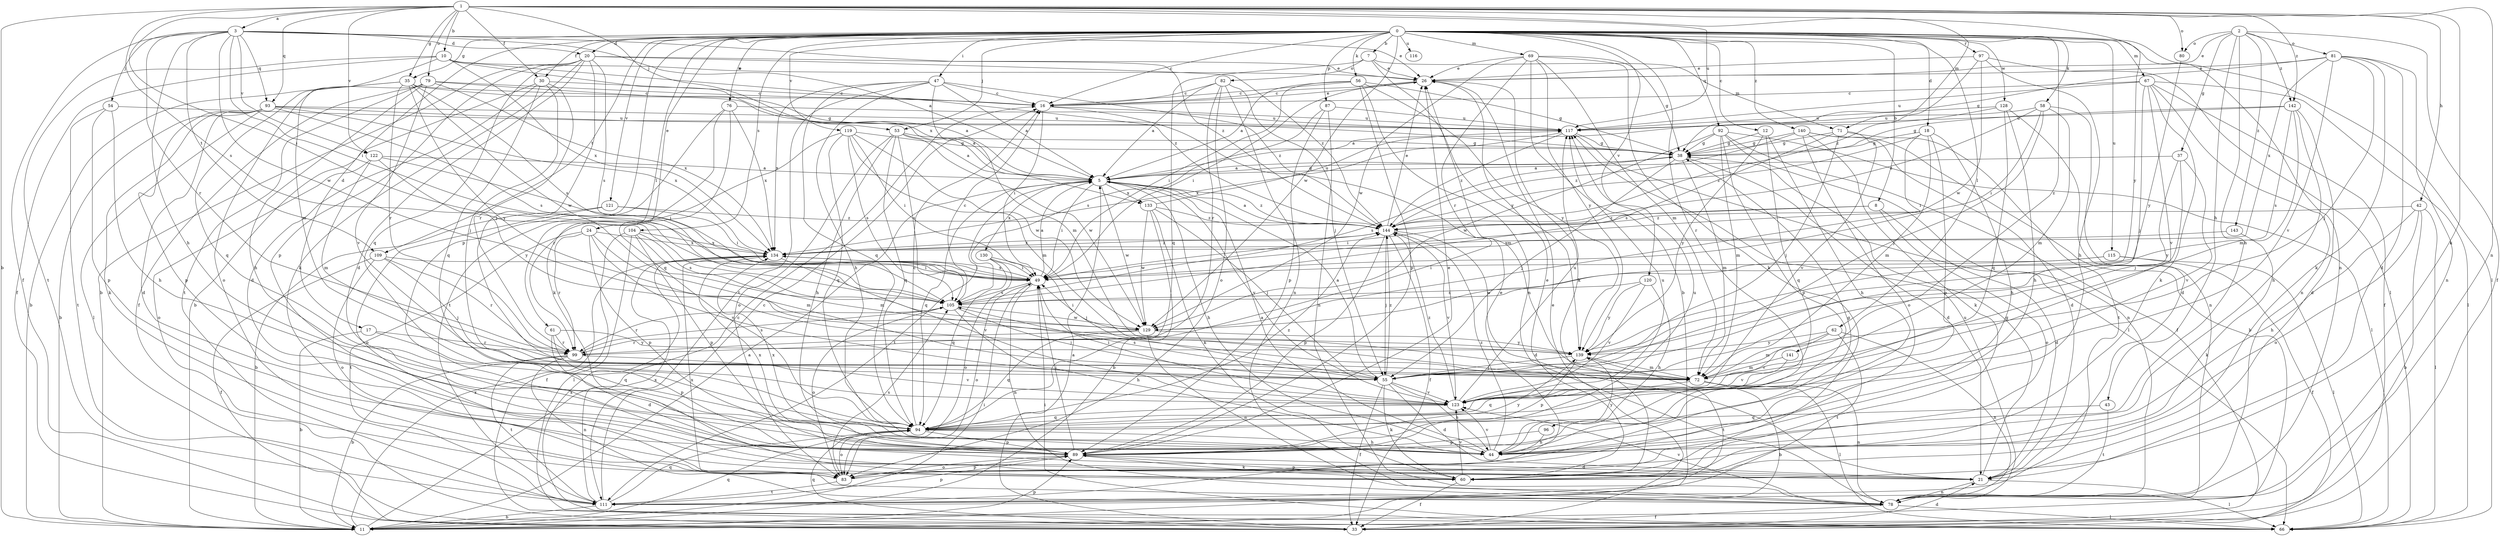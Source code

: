 strict digraph  {
0;
1;
2;
3;
5;
7;
8;
10;
11;
12;
16;
17;
18;
20;
21;
24;
26;
30;
33;
35;
37;
38;
42;
43;
44;
47;
49;
53;
54;
55;
56;
58;
60;
61;
62;
66;
67;
69;
71;
72;
76;
78;
79;
80;
81;
82;
83;
87;
89;
92;
93;
94;
96;
97;
99;
104;
105;
109;
111;
115;
116;
117;
119;
120;
121;
122;
123;
128;
129;
130;
133;
134;
139;
140;
141;
142;
143;
144;
0 -> 7  [label=b];
0 -> 8  [label=b];
0 -> 12  [label=c];
0 -> 16  [label=c];
0 -> 17  [label=d];
0 -> 18  [label=d];
0 -> 20  [label=d];
0 -> 24  [label=e];
0 -> 30  [label=f];
0 -> 35  [label=g];
0 -> 47  [label=i];
0 -> 53  [label=j];
0 -> 56  [label=k];
0 -> 58  [label=k];
0 -> 61  [label=l];
0 -> 62  [label=l];
0 -> 66  [label=l];
0 -> 67  [label=m];
0 -> 69  [label=m];
0 -> 76  [label=n];
0 -> 78  [label=n];
0 -> 87  [label=p];
0 -> 89  [label=p];
0 -> 92  [label=q];
0 -> 96  [label=r];
0 -> 97  [label=r];
0 -> 104  [label=s];
0 -> 109  [label=t];
0 -> 115  [label=u];
0 -> 116  [label=u];
0 -> 119  [label=v];
0 -> 120  [label=v];
0 -> 121  [label=v];
0 -> 128  [label=w];
0 -> 129  [label=w];
0 -> 140  [label=z];
0 -> 141  [label=z];
1 -> 3  [label=a];
1 -> 10  [label=b];
1 -> 11  [label=b];
1 -> 30  [label=f];
1 -> 35  [label=g];
1 -> 42  [label=h];
1 -> 49  [label=i];
1 -> 53  [label=j];
1 -> 60  [label=k];
1 -> 71  [label=m];
1 -> 78  [label=n];
1 -> 79  [label=o];
1 -> 80  [label=o];
1 -> 93  [label=q];
1 -> 105  [label=s];
1 -> 117  [label=u];
1 -> 122  [label=v];
1 -> 139  [label=y];
1 -> 142  [label=z];
2 -> 26  [label=e];
2 -> 33  [label=f];
2 -> 37  [label=g];
2 -> 43  [label=h];
2 -> 44  [label=h];
2 -> 80  [label=o];
2 -> 81  [label=o];
2 -> 142  [label=z];
2 -> 143  [label=z];
3 -> 5  [label=a];
3 -> 20  [label=d];
3 -> 26  [label=e];
3 -> 33  [label=f];
3 -> 44  [label=h];
3 -> 49  [label=i];
3 -> 54  [label=j];
3 -> 93  [label=q];
3 -> 99  [label=r];
3 -> 109  [label=t];
3 -> 122  [label=v];
3 -> 129  [label=w];
3 -> 144  [label=z];
5 -> 38  [label=g];
5 -> 44  [label=h];
5 -> 49  [label=i];
5 -> 94  [label=q];
5 -> 111  [label=t];
5 -> 123  [label=v];
5 -> 129  [label=w];
5 -> 130  [label=x];
5 -> 133  [label=x];
5 -> 144  [label=z];
7 -> 26  [label=e];
7 -> 71  [label=m];
7 -> 82  [label=o];
7 -> 94  [label=q];
7 -> 139  [label=y];
8 -> 21  [label=d];
8 -> 49  [label=i];
8 -> 83  [label=o];
8 -> 144  [label=z];
10 -> 26  [label=e];
10 -> 33  [label=f];
10 -> 72  [label=m];
10 -> 111  [label=t];
10 -> 133  [label=x];
10 -> 134  [label=x];
10 -> 144  [label=z];
11 -> 5  [label=a];
11 -> 16  [label=c];
11 -> 49  [label=i];
11 -> 89  [label=p];
11 -> 94  [label=q];
11 -> 134  [label=x];
12 -> 38  [label=g];
12 -> 44  [label=h];
12 -> 94  [label=q];
12 -> 139  [label=y];
16 -> 26  [label=e];
16 -> 49  [label=i];
16 -> 72  [label=m];
16 -> 117  [label=u];
17 -> 11  [label=b];
17 -> 94  [label=q];
17 -> 99  [label=r];
18 -> 38  [label=g];
18 -> 44  [label=h];
18 -> 49  [label=i];
18 -> 72  [label=m];
18 -> 89  [label=p];
18 -> 144  [label=z];
20 -> 11  [label=b];
20 -> 21  [label=d];
20 -> 26  [label=e];
20 -> 55  [label=j];
20 -> 60  [label=k];
20 -> 89  [label=p];
20 -> 94  [label=q];
20 -> 105  [label=s];
20 -> 144  [label=z];
21 -> 38  [label=g];
21 -> 66  [label=l];
21 -> 78  [label=n];
24 -> 72  [label=m];
24 -> 89  [label=p];
24 -> 99  [label=r];
24 -> 111  [label=t];
24 -> 123  [label=v];
24 -> 134  [label=x];
26 -> 16  [label=c];
26 -> 49  [label=i];
26 -> 60  [label=k];
30 -> 11  [label=b];
30 -> 16  [label=c];
30 -> 21  [label=d];
30 -> 55  [label=j];
30 -> 94  [label=q];
30 -> 99  [label=r];
33 -> 5  [label=a];
33 -> 21  [label=d];
33 -> 26  [label=e];
33 -> 94  [label=q];
35 -> 5  [label=a];
35 -> 11  [label=b];
35 -> 16  [label=c];
35 -> 94  [label=q];
35 -> 99  [label=r];
35 -> 105  [label=s];
35 -> 129  [label=w];
35 -> 139  [label=y];
37 -> 5  [label=a];
37 -> 55  [label=j];
37 -> 123  [label=v];
37 -> 139  [label=y];
38 -> 5  [label=a];
38 -> 21  [label=d];
38 -> 55  [label=j];
38 -> 72  [label=m];
38 -> 105  [label=s];
42 -> 11  [label=b];
42 -> 44  [label=h];
42 -> 66  [label=l];
42 -> 83  [label=o];
42 -> 144  [label=z];
43 -> 94  [label=q];
43 -> 111  [label=t];
44 -> 5  [label=a];
44 -> 123  [label=v];
44 -> 134  [label=x];
44 -> 139  [label=y];
44 -> 144  [label=z];
47 -> 5  [label=a];
47 -> 16  [label=c];
47 -> 44  [label=h];
47 -> 72  [label=m];
47 -> 94  [label=q];
47 -> 111  [label=t];
47 -> 134  [label=x];
47 -> 144  [label=z];
49 -> 5  [label=a];
49 -> 78  [label=n];
49 -> 83  [label=o];
49 -> 105  [label=s];
49 -> 134  [label=x];
53 -> 5  [label=a];
53 -> 38  [label=g];
53 -> 44  [label=h];
53 -> 83  [label=o];
53 -> 94  [label=q];
53 -> 105  [label=s];
53 -> 129  [label=w];
54 -> 44  [label=h];
54 -> 89  [label=p];
54 -> 111  [label=t];
54 -> 117  [label=u];
55 -> 5  [label=a];
55 -> 21  [label=d];
55 -> 33  [label=f];
55 -> 44  [label=h];
55 -> 60  [label=k];
55 -> 105  [label=s];
55 -> 123  [label=v];
55 -> 144  [label=z];
56 -> 5  [label=a];
56 -> 16  [label=c];
56 -> 38  [label=g];
56 -> 49  [label=i];
56 -> 78  [label=n];
56 -> 89  [label=p];
56 -> 139  [label=y];
58 -> 49  [label=i];
58 -> 55  [label=j];
58 -> 72  [label=m];
58 -> 78  [label=n];
58 -> 117  [label=u];
58 -> 144  [label=z];
60 -> 26  [label=e];
60 -> 33  [label=f];
60 -> 89  [label=p];
60 -> 123  [label=v];
61 -> 21  [label=d];
61 -> 89  [label=p];
61 -> 99  [label=r];
61 -> 139  [label=y];
62 -> 72  [label=m];
62 -> 78  [label=n];
62 -> 111  [label=t];
62 -> 123  [label=v];
62 -> 139  [label=y];
66 -> 49  [label=i];
66 -> 134  [label=x];
67 -> 16  [label=c];
67 -> 33  [label=f];
67 -> 55  [label=j];
67 -> 60  [label=k];
67 -> 66  [label=l];
67 -> 78  [label=n];
67 -> 117  [label=u];
67 -> 123  [label=v];
69 -> 11  [label=b];
69 -> 26  [label=e];
69 -> 38  [label=g];
69 -> 60  [label=k];
69 -> 72  [label=m];
69 -> 99  [label=r];
69 -> 129  [label=w];
69 -> 139  [label=y];
71 -> 38  [label=g];
71 -> 55  [label=j];
71 -> 105  [label=s];
71 -> 111  [label=t];
71 -> 123  [label=v];
72 -> 11  [label=b];
72 -> 66  [label=l];
72 -> 78  [label=n];
72 -> 94  [label=q];
76 -> 60  [label=k];
76 -> 94  [label=q];
76 -> 111  [label=t];
76 -> 117  [label=u];
76 -> 134  [label=x];
78 -> 33  [label=f];
78 -> 66  [label=l];
78 -> 117  [label=u];
78 -> 123  [label=v];
78 -> 134  [label=x];
79 -> 16  [label=c];
79 -> 33  [label=f];
79 -> 38  [label=g];
79 -> 44  [label=h];
79 -> 83  [label=o];
79 -> 111  [label=t];
79 -> 123  [label=v];
79 -> 134  [label=x];
80 -> 139  [label=y];
81 -> 21  [label=d];
81 -> 26  [label=e];
81 -> 38  [label=g];
81 -> 55  [label=j];
81 -> 60  [label=k];
81 -> 78  [label=n];
81 -> 123  [label=v];
81 -> 134  [label=x];
82 -> 5  [label=a];
82 -> 16  [label=c];
82 -> 55  [label=j];
82 -> 78  [label=n];
82 -> 83  [label=o];
82 -> 99  [label=r];
83 -> 38  [label=g];
83 -> 89  [label=p];
83 -> 105  [label=s];
83 -> 111  [label=t];
87 -> 78  [label=n];
87 -> 89  [label=p];
87 -> 105  [label=s];
87 -> 117  [label=u];
89 -> 21  [label=d];
89 -> 26  [label=e];
89 -> 49  [label=i];
89 -> 60  [label=k];
89 -> 83  [label=o];
89 -> 117  [label=u];
89 -> 134  [label=x];
89 -> 139  [label=y];
92 -> 33  [label=f];
92 -> 38  [label=g];
92 -> 66  [label=l];
92 -> 72  [label=m];
92 -> 78  [label=n];
92 -> 89  [label=p];
92 -> 129  [label=w];
93 -> 5  [label=a];
93 -> 11  [label=b];
93 -> 21  [label=d];
93 -> 60  [label=k];
93 -> 66  [label=l];
93 -> 89  [label=p];
93 -> 105  [label=s];
93 -> 117  [label=u];
93 -> 134  [label=x];
94 -> 16  [label=c];
94 -> 44  [label=h];
94 -> 83  [label=o];
94 -> 89  [label=p];
94 -> 117  [label=u];
94 -> 144  [label=z];
96 -> 44  [label=h];
96 -> 89  [label=p];
97 -> 26  [label=e];
97 -> 44  [label=h];
97 -> 66  [label=l];
97 -> 129  [label=w];
97 -> 144  [label=z];
99 -> 11  [label=b];
99 -> 78  [label=n];
99 -> 105  [label=s];
99 -> 111  [label=t];
99 -> 123  [label=v];
104 -> 33  [label=f];
104 -> 66  [label=l];
104 -> 72  [label=m];
104 -> 89  [label=p];
104 -> 105  [label=s];
104 -> 134  [label=x];
105 -> 16  [label=c];
105 -> 44  [label=h];
105 -> 55  [label=j];
105 -> 83  [label=o];
105 -> 99  [label=r];
105 -> 129  [label=w];
109 -> 33  [label=f];
109 -> 49  [label=i];
109 -> 55  [label=j];
109 -> 83  [label=o];
109 -> 99  [label=r];
111 -> 11  [label=b];
111 -> 16  [label=c];
111 -> 26  [label=e];
111 -> 89  [label=p];
111 -> 94  [label=q];
111 -> 134  [label=x];
115 -> 33  [label=f];
115 -> 49  [label=i];
115 -> 66  [label=l];
115 -> 129  [label=w];
117 -> 38  [label=g];
117 -> 66  [label=l];
117 -> 134  [label=x];
117 -> 144  [label=z];
119 -> 38  [label=g];
119 -> 49  [label=i];
119 -> 72  [label=m];
119 -> 94  [label=q];
119 -> 99  [label=r];
119 -> 105  [label=s];
119 -> 129  [label=w];
120 -> 44  [label=h];
120 -> 105  [label=s];
120 -> 123  [label=v];
120 -> 139  [label=y];
121 -> 11  [label=b];
121 -> 49  [label=i];
121 -> 83  [label=o];
121 -> 144  [label=z];
122 -> 5  [label=a];
122 -> 49  [label=i];
122 -> 72  [label=m];
122 -> 83  [label=o];
122 -> 139  [label=y];
123 -> 49  [label=i];
123 -> 94  [label=q];
123 -> 117  [label=u];
123 -> 144  [label=z];
128 -> 5  [label=a];
128 -> 21  [label=d];
128 -> 44  [label=h];
128 -> 94  [label=q];
128 -> 117  [label=u];
129 -> 49  [label=i];
129 -> 78  [label=n];
129 -> 94  [label=q];
129 -> 99  [label=r];
129 -> 139  [label=y];
130 -> 49  [label=i];
130 -> 55  [label=j];
130 -> 83  [label=o];
130 -> 94  [label=q];
133 -> 11  [label=b];
133 -> 55  [label=j];
133 -> 60  [label=k];
133 -> 117  [label=u];
133 -> 129  [label=w];
133 -> 144  [label=z];
134 -> 49  [label=i];
134 -> 123  [label=v];
134 -> 144  [label=z];
139 -> 55  [label=j];
139 -> 72  [label=m];
139 -> 89  [label=p];
139 -> 111  [label=t];
140 -> 11  [label=b];
140 -> 21  [label=d];
140 -> 38  [label=g];
140 -> 60  [label=k];
140 -> 83  [label=o];
140 -> 144  [label=z];
141 -> 72  [label=m];
141 -> 123  [label=v];
142 -> 21  [label=d];
142 -> 38  [label=g];
142 -> 44  [label=h];
142 -> 72  [label=m];
142 -> 105  [label=s];
142 -> 117  [label=u];
143 -> 60  [label=k];
143 -> 134  [label=x];
144 -> 5  [label=a];
144 -> 21  [label=d];
144 -> 26  [label=e];
144 -> 33  [label=f];
144 -> 55  [label=j];
144 -> 89  [label=p];
144 -> 123  [label=v];
144 -> 134  [label=x];
}
